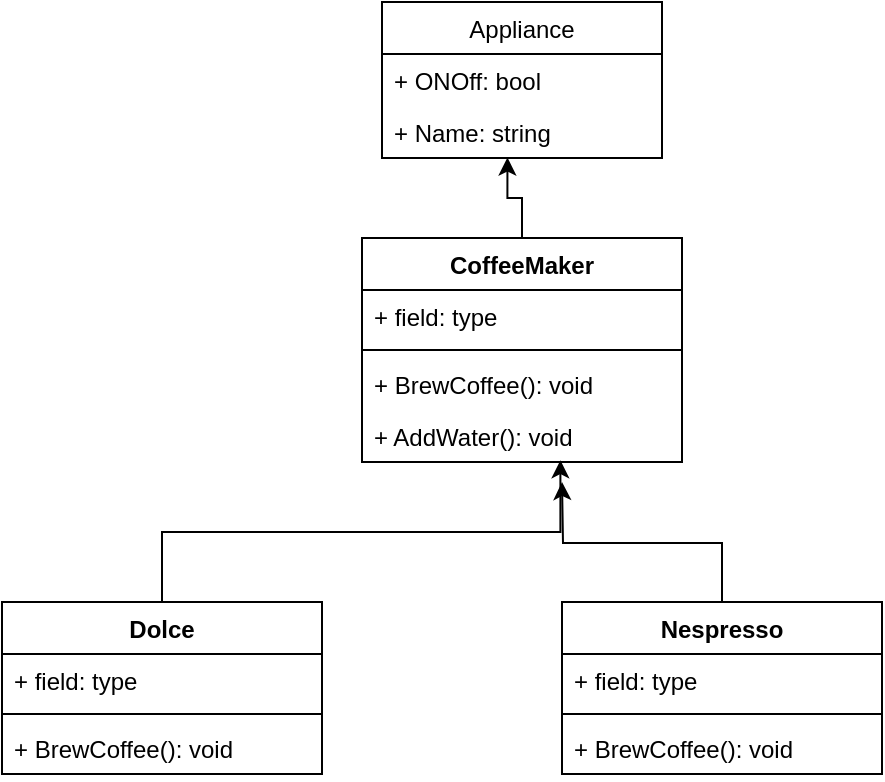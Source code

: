 <mxfile version="14.5.1" type="device"><diagram id="W0rp8lsfOBFfXcOoIXg0" name="Page-1"><mxGraphModel dx="585" dy="338" grid="1" gridSize="10" guides="1" tooltips="1" connect="1" arrows="1" fold="1" page="1" pageScale="1" pageWidth="827" pageHeight="1169" math="0" shadow="0"><root><mxCell id="0"/><mxCell id="1" parent="0"/><mxCell id="1aFp9XdN64WYswOdF-Lq-1" value="Appliance" style="swimlane;fontStyle=0;childLayout=stackLayout;horizontal=1;startSize=26;fillColor=none;horizontalStack=0;resizeParent=1;resizeParentMax=0;resizeLast=0;collapsible=1;marginBottom=0;" vertex="1" parent="1"><mxGeometry x="310" y="180" width="140" height="78" as="geometry"/></mxCell><mxCell id="1aFp9XdN64WYswOdF-Lq-2" value="+ ONOff: bool" style="text;strokeColor=none;fillColor=none;align=left;verticalAlign=top;spacingLeft=4;spacingRight=4;overflow=hidden;rotatable=0;points=[[0,0.5],[1,0.5]];portConstraint=eastwest;" vertex="1" parent="1aFp9XdN64WYswOdF-Lq-1"><mxGeometry y="26" width="140" height="26" as="geometry"/></mxCell><mxCell id="1aFp9XdN64WYswOdF-Lq-3" value="+ Name: string" style="text;strokeColor=none;fillColor=none;align=left;verticalAlign=top;spacingLeft=4;spacingRight=4;overflow=hidden;rotatable=0;points=[[0,0.5],[1,0.5]];portConstraint=eastwest;" vertex="1" parent="1aFp9XdN64WYswOdF-Lq-1"><mxGeometry y="52" width="140" height="26" as="geometry"/></mxCell><mxCell id="1aFp9XdN64WYswOdF-Lq-21" style="edgeStyle=orthogonalEdgeStyle;rounded=0;orthogonalLoop=1;jettySize=auto;html=1;entryX=0.448;entryY=0.991;entryDx=0;entryDy=0;entryPerimeter=0;" edge="1" parent="1" source="1aFp9XdN64WYswOdF-Lq-11" target="1aFp9XdN64WYswOdF-Lq-3"><mxGeometry relative="1" as="geometry"/></mxCell><mxCell id="1aFp9XdN64WYswOdF-Lq-11" value="CoffeeMaker" style="swimlane;fontStyle=1;align=center;verticalAlign=top;childLayout=stackLayout;horizontal=1;startSize=26;horizontalStack=0;resizeParent=1;resizeParentMax=0;resizeLast=0;collapsible=1;marginBottom=0;" vertex="1" parent="1"><mxGeometry x="300" y="298" width="160" height="112" as="geometry"/></mxCell><mxCell id="1aFp9XdN64WYswOdF-Lq-12" value="+ field: type" style="text;strokeColor=none;fillColor=none;align=left;verticalAlign=top;spacingLeft=4;spacingRight=4;overflow=hidden;rotatable=0;points=[[0,0.5],[1,0.5]];portConstraint=eastwest;" vertex="1" parent="1aFp9XdN64WYswOdF-Lq-11"><mxGeometry y="26" width="160" height="26" as="geometry"/></mxCell><mxCell id="1aFp9XdN64WYswOdF-Lq-13" value="" style="line;strokeWidth=1;fillColor=none;align=left;verticalAlign=middle;spacingTop=-1;spacingLeft=3;spacingRight=3;rotatable=0;labelPosition=right;points=[];portConstraint=eastwest;" vertex="1" parent="1aFp9XdN64WYswOdF-Lq-11"><mxGeometry y="52" width="160" height="8" as="geometry"/></mxCell><mxCell id="1aFp9XdN64WYswOdF-Lq-14" value="+ BrewCoffee(): void" style="text;strokeColor=none;fillColor=none;align=left;verticalAlign=top;spacingLeft=4;spacingRight=4;overflow=hidden;rotatable=0;points=[[0,0.5],[1,0.5]];portConstraint=eastwest;" vertex="1" parent="1aFp9XdN64WYswOdF-Lq-11"><mxGeometry y="60" width="160" height="26" as="geometry"/></mxCell><mxCell id="1aFp9XdN64WYswOdF-Lq-15" value="+ AddWater(): void" style="text;strokeColor=none;fillColor=none;align=left;verticalAlign=top;spacingLeft=4;spacingRight=4;overflow=hidden;rotatable=0;points=[[0,0.5],[1,0.5]];portConstraint=eastwest;" vertex="1" parent="1aFp9XdN64WYswOdF-Lq-11"><mxGeometry y="86" width="160" height="26" as="geometry"/></mxCell><mxCell id="1aFp9XdN64WYswOdF-Lq-22" style="edgeStyle=orthogonalEdgeStyle;rounded=0;orthogonalLoop=1;jettySize=auto;html=1;entryX=0.62;entryY=0.965;entryDx=0;entryDy=0;entryPerimeter=0;" edge="1" parent="1" source="1aFp9XdN64WYswOdF-Lq-16" target="1aFp9XdN64WYswOdF-Lq-15"><mxGeometry relative="1" as="geometry"/></mxCell><mxCell id="1aFp9XdN64WYswOdF-Lq-16" value="Dolce" style="swimlane;fontStyle=1;align=center;verticalAlign=top;childLayout=stackLayout;horizontal=1;startSize=26;horizontalStack=0;resizeParent=1;resizeParentMax=0;resizeLast=0;collapsible=1;marginBottom=0;" vertex="1" parent="1"><mxGeometry x="120" y="480" width="160" height="86" as="geometry"/></mxCell><mxCell id="1aFp9XdN64WYswOdF-Lq-17" value="+ field: type" style="text;strokeColor=none;fillColor=none;align=left;verticalAlign=top;spacingLeft=4;spacingRight=4;overflow=hidden;rotatable=0;points=[[0,0.5],[1,0.5]];portConstraint=eastwest;" vertex="1" parent="1aFp9XdN64WYswOdF-Lq-16"><mxGeometry y="26" width="160" height="26" as="geometry"/></mxCell><mxCell id="1aFp9XdN64WYswOdF-Lq-18" value="" style="line;strokeWidth=1;fillColor=none;align=left;verticalAlign=middle;spacingTop=-1;spacingLeft=3;spacingRight=3;rotatable=0;labelPosition=right;points=[];portConstraint=eastwest;" vertex="1" parent="1aFp9XdN64WYswOdF-Lq-16"><mxGeometry y="52" width="160" height="8" as="geometry"/></mxCell><mxCell id="1aFp9XdN64WYswOdF-Lq-19" value="+ BrewCoffee(): void" style="text;strokeColor=none;fillColor=none;align=left;verticalAlign=top;spacingLeft=4;spacingRight=4;overflow=hidden;rotatable=0;points=[[0,0.5],[1,0.5]];portConstraint=eastwest;" vertex="1" parent="1aFp9XdN64WYswOdF-Lq-16"><mxGeometry y="60" width="160" height="26" as="geometry"/></mxCell><mxCell id="1aFp9XdN64WYswOdF-Lq-28" style="edgeStyle=orthogonalEdgeStyle;rounded=0;orthogonalLoop=1;jettySize=auto;html=1;" edge="1" parent="1" source="1aFp9XdN64WYswOdF-Lq-23"><mxGeometry relative="1" as="geometry"><mxPoint x="400" y="420" as="targetPoint"/></mxGeometry></mxCell><mxCell id="1aFp9XdN64WYswOdF-Lq-23" value="Nespresso" style="swimlane;fontStyle=1;align=center;verticalAlign=top;childLayout=stackLayout;horizontal=1;startSize=26;horizontalStack=0;resizeParent=1;resizeParentMax=0;resizeLast=0;collapsible=1;marginBottom=0;" vertex="1" parent="1"><mxGeometry x="400" y="480" width="160" height="86" as="geometry"/></mxCell><mxCell id="1aFp9XdN64WYswOdF-Lq-24" value="+ field: type" style="text;strokeColor=none;fillColor=none;align=left;verticalAlign=top;spacingLeft=4;spacingRight=4;overflow=hidden;rotatable=0;points=[[0,0.5],[1,0.5]];portConstraint=eastwest;" vertex="1" parent="1aFp9XdN64WYswOdF-Lq-23"><mxGeometry y="26" width="160" height="26" as="geometry"/></mxCell><mxCell id="1aFp9XdN64WYswOdF-Lq-25" value="" style="line;strokeWidth=1;fillColor=none;align=left;verticalAlign=middle;spacingTop=-1;spacingLeft=3;spacingRight=3;rotatable=0;labelPosition=right;points=[];portConstraint=eastwest;" vertex="1" parent="1aFp9XdN64WYswOdF-Lq-23"><mxGeometry y="52" width="160" height="8" as="geometry"/></mxCell><mxCell id="1aFp9XdN64WYswOdF-Lq-26" value="+ BrewCoffee(): void" style="text;strokeColor=none;fillColor=none;align=left;verticalAlign=top;spacingLeft=4;spacingRight=4;overflow=hidden;rotatable=0;points=[[0,0.5],[1,0.5]];portConstraint=eastwest;" vertex="1" parent="1aFp9XdN64WYswOdF-Lq-23"><mxGeometry y="60" width="160" height="26" as="geometry"/></mxCell></root></mxGraphModel></diagram></mxfile>